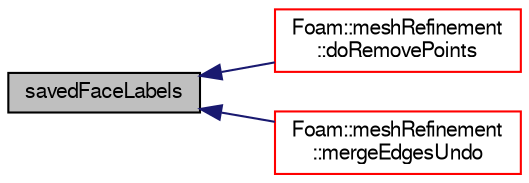 digraph "savedFaceLabels"
{
  bgcolor="transparent";
  edge [fontname="FreeSans",fontsize="10",labelfontname="FreeSans",labelfontsize="10"];
  node [fontname="FreeSans",fontsize="10",shape=record];
  rankdir="LR";
  Node414 [label="savedFaceLabels",height=0.2,width=0.4,color="black", fillcolor="grey75", style="filled", fontcolor="black"];
  Node414 -> Node415 [dir="back",color="midnightblue",fontsize="10",style="solid",fontname="FreeSans"];
  Node415 [label="Foam::meshRefinement\l::doRemovePoints",height=0.2,width=0.4,color="red",URL="$a24662.html#abc00befdbca6596b6efcb39b90efbee3"];
  Node414 -> Node418 [dir="back",color="midnightblue",fontsize="10",style="solid",fontname="FreeSans"];
  Node418 [label="Foam::meshRefinement\l::mergeEdgesUndo",height=0.2,width=0.4,color="red",URL="$a24662.html#a25b6e413ec6206e879f283d99509812f",tooltip="Merge edges, maintain mesh quality. Return global number. "];
}
